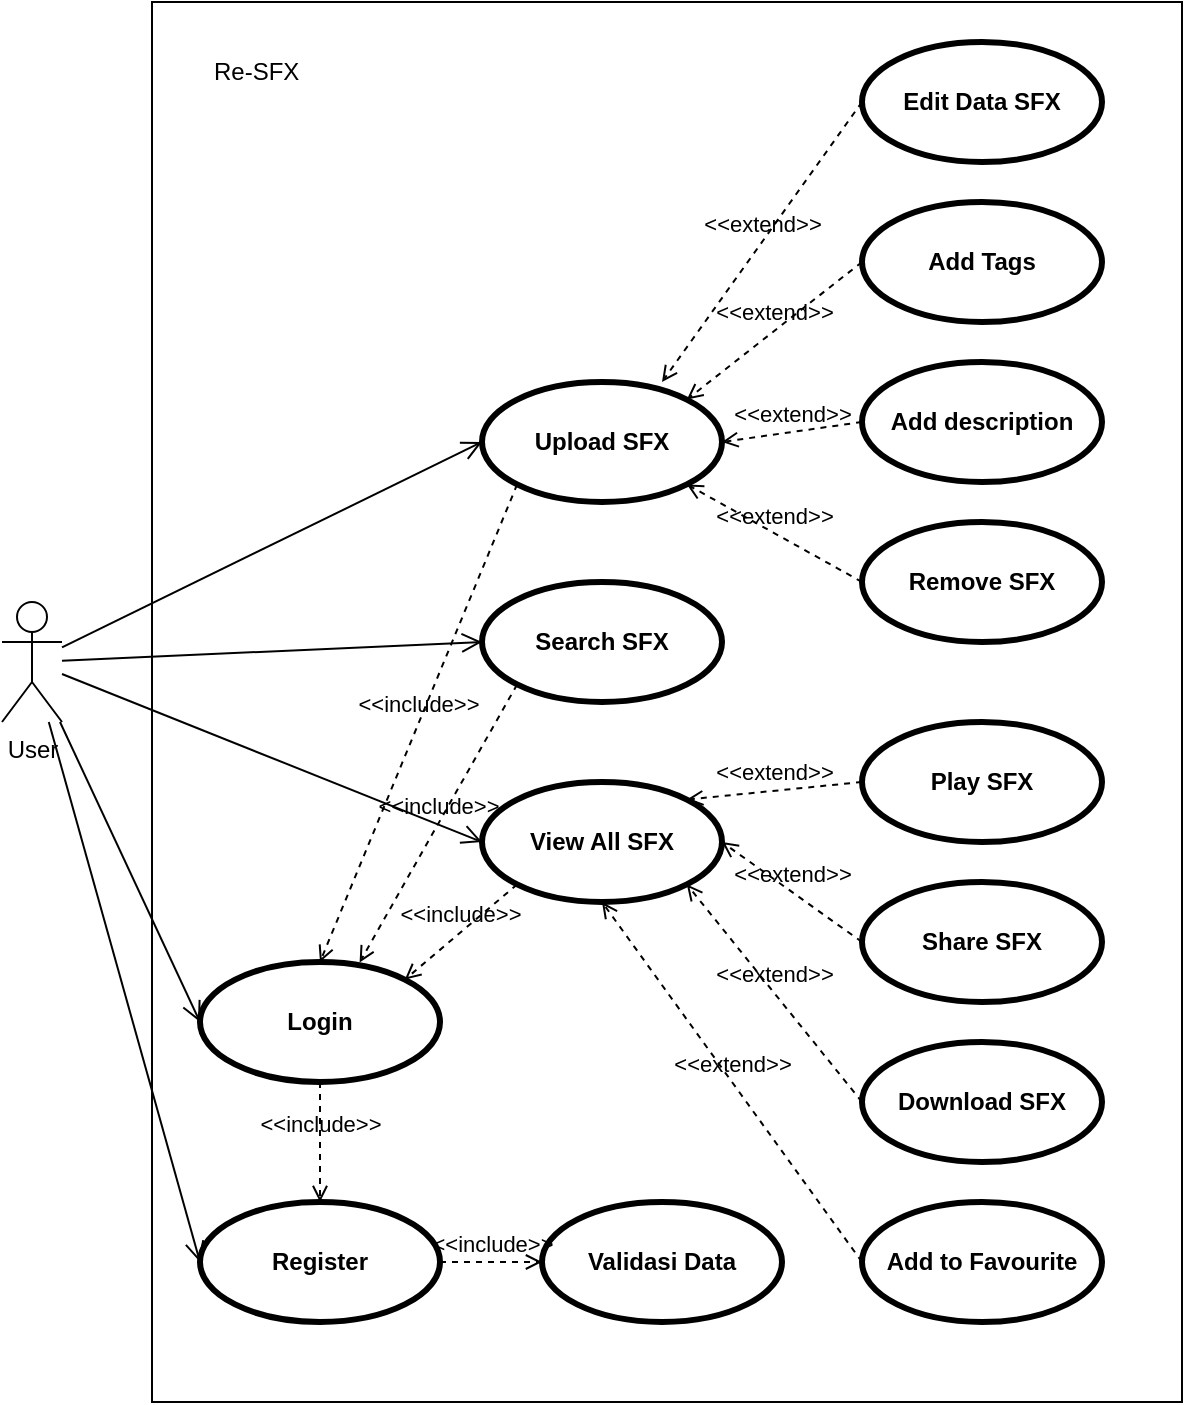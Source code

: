 <mxfile version="22.1.16" type="github" pages="2">
  <diagram name="Use Case Diagram" id="_FnHyHu40F9vVKdBkXFf">
    <mxGraphModel dx="1928" dy="2612" grid="1" gridSize="10" guides="1" tooltips="1" connect="1" arrows="1" fold="1" page="1" pageScale="1" pageWidth="1169" pageHeight="1654" math="0" shadow="0">
      <root>
        <mxCell id="0" />
        <mxCell id="1" parent="0" />
        <mxCell id="FZnKAHAChJolFSwTWyHp-43" value="" style="rounded=0;whiteSpace=wrap;html=1;fillColor=default;" parent="1" vertex="1">
          <mxGeometry x="315" y="-70" width="515" height="700" as="geometry" />
        </mxCell>
        <mxCell id="FZnKAHAChJolFSwTWyHp-1" value="User" style="shape=umlActor;verticalLabelPosition=bottom;verticalAlign=top;html=1;outlineConnect=0;" parent="1" vertex="1">
          <mxGeometry x="240" y="230" width="30" height="60" as="geometry" />
        </mxCell>
        <mxCell id="FZnKAHAChJolFSwTWyHp-5" value="Login" style="shape=ellipse;html=1;strokeWidth=3;fontStyle=1;whiteSpace=wrap;align=center;perimeter=ellipsePerimeter;" parent="1" vertex="1">
          <mxGeometry x="339" y="410" width="120" height="60" as="geometry" />
        </mxCell>
        <mxCell id="FZnKAHAChJolFSwTWyHp-6" value="Register" style="shape=ellipse;html=1;strokeWidth=3;fontStyle=1;whiteSpace=wrap;align=center;perimeter=ellipsePerimeter;" parent="1" vertex="1">
          <mxGeometry x="339" y="530" width="120" height="60" as="geometry" />
        </mxCell>
        <mxCell id="FZnKAHAChJolFSwTWyHp-7" value="Validasi Data" style="shape=ellipse;html=1;strokeWidth=3;fontStyle=1;whiteSpace=wrap;align=center;perimeter=ellipsePerimeter;" parent="1" vertex="1">
          <mxGeometry x="510" y="530" width="120" height="60" as="geometry" />
        </mxCell>
        <mxCell id="FZnKAHAChJolFSwTWyHp-10" value="Upload SFX" style="shape=ellipse;html=1;strokeWidth=3;fontStyle=1;whiteSpace=wrap;align=center;perimeter=ellipsePerimeter;" parent="1" vertex="1">
          <mxGeometry x="480" y="120" width="120" height="60" as="geometry" />
        </mxCell>
        <mxCell id="FZnKAHAChJolFSwTWyHp-11" value="Play SFX" style="shape=ellipse;html=1;strokeWidth=3;fontStyle=1;whiteSpace=wrap;align=center;perimeter=ellipsePerimeter;" parent="1" vertex="1">
          <mxGeometry x="670" y="290" width="120" height="60" as="geometry" />
        </mxCell>
        <mxCell id="FZnKAHAChJolFSwTWyHp-12" value="Download SFX" style="shape=ellipse;html=1;strokeWidth=3;fontStyle=1;whiteSpace=wrap;align=center;perimeter=ellipsePerimeter;" parent="1" vertex="1">
          <mxGeometry x="670" y="450" width="120" height="60" as="geometry" />
        </mxCell>
        <mxCell id="FZnKAHAChJolFSwTWyHp-13" value="Add Tags" style="shape=ellipse;html=1;strokeWidth=3;fontStyle=1;whiteSpace=wrap;align=center;perimeter=ellipsePerimeter;" parent="1" vertex="1">
          <mxGeometry x="670" y="30" width="120" height="60" as="geometry" />
        </mxCell>
        <mxCell id="FZnKAHAChJolFSwTWyHp-14" value="Add description" style="shape=ellipse;html=1;strokeWidth=3;fontStyle=1;whiteSpace=wrap;align=center;perimeter=ellipsePerimeter;" parent="1" vertex="1">
          <mxGeometry x="670" y="110" width="120" height="60" as="geometry" />
        </mxCell>
        <mxCell id="FZnKAHAChJolFSwTWyHp-15" value="Add to Favourite" style="shape=ellipse;html=1;strokeWidth=3;fontStyle=1;whiteSpace=wrap;align=center;perimeter=ellipsePerimeter;" parent="1" vertex="1">
          <mxGeometry x="670" y="530" width="120" height="60" as="geometry" />
        </mxCell>
        <mxCell id="FZnKAHAChJolFSwTWyHp-16" value="Edit Data SFX" style="shape=ellipse;html=1;strokeWidth=3;fontStyle=1;whiteSpace=wrap;align=center;perimeter=ellipsePerimeter;" parent="1" vertex="1">
          <mxGeometry x="670" y="-50" width="120" height="60" as="geometry" />
        </mxCell>
        <mxCell id="FZnKAHAChJolFSwTWyHp-17" value="Remove SFX" style="shape=ellipse;html=1;strokeWidth=3;fontStyle=1;whiteSpace=wrap;align=center;perimeter=ellipsePerimeter;" parent="1" vertex="1">
          <mxGeometry x="670" y="190" width="120" height="60" as="geometry" />
        </mxCell>
        <mxCell id="FZnKAHAChJolFSwTWyHp-18" value="Share SFX" style="shape=ellipse;html=1;strokeWidth=3;fontStyle=1;whiteSpace=wrap;align=center;perimeter=ellipsePerimeter;" parent="1" vertex="1">
          <mxGeometry x="670" y="370" width="120" height="60" as="geometry" />
        </mxCell>
        <mxCell id="FZnKAHAChJolFSwTWyHp-19" value="View All SFX" style="shape=ellipse;html=1;strokeWidth=3;fontStyle=1;whiteSpace=wrap;align=center;perimeter=ellipsePerimeter;" parent="1" vertex="1">
          <mxGeometry x="480" y="320" width="120" height="60" as="geometry" />
        </mxCell>
        <mxCell id="FZnKAHAChJolFSwTWyHp-20" value="Search SFX" style="shape=ellipse;html=1;strokeWidth=3;fontStyle=1;whiteSpace=wrap;align=center;perimeter=ellipsePerimeter;" parent="1" vertex="1">
          <mxGeometry x="480" y="220" width="120" height="60" as="geometry" />
        </mxCell>
        <mxCell id="FZnKAHAChJolFSwTWyHp-21" value="&amp;lt;&amp;lt;include&amp;gt;&amp;gt;" style="html=1;verticalAlign=bottom;labelBackgroundColor=none;endArrow=open;endFill=0;dashed=1;rounded=0;exitX=0;exitY=1;exitDx=0;exitDy=0;entryX=0.5;entryY=0;entryDx=0;entryDy=0;" parent="1" source="FZnKAHAChJolFSwTWyHp-10" target="FZnKAHAChJolFSwTWyHp-5" edge="1">
          <mxGeometry width="160" relative="1" as="geometry">
            <mxPoint x="420" y="210" as="sourcePoint" />
            <mxPoint x="260" y="210" as="targetPoint" />
          </mxGeometry>
        </mxCell>
        <mxCell id="FZnKAHAChJolFSwTWyHp-22" value="&amp;lt;&amp;lt;extend&amp;gt;&amp;gt;" style="html=1;verticalAlign=bottom;labelBackgroundColor=none;endArrow=open;endFill=0;dashed=1;rounded=0;exitX=0;exitY=0.5;exitDx=0;exitDy=0;entryX=1;entryY=0;entryDx=0;entryDy=0;" parent="1" source="FZnKAHAChJolFSwTWyHp-13" target="FZnKAHAChJolFSwTWyHp-10" edge="1">
          <mxGeometry width="160" relative="1" as="geometry">
            <mxPoint x="420" y="160" as="sourcePoint" />
            <mxPoint x="260" y="160" as="targetPoint" />
          </mxGeometry>
        </mxCell>
        <mxCell id="FZnKAHAChJolFSwTWyHp-24" value="" style="endArrow=open;startArrow=none;endFill=0;startFill=0;endSize=8;html=1;verticalAlign=bottom;labelBackgroundColor=none;strokeWidth=1;rounded=0;entryX=0;entryY=0.5;entryDx=0;entryDy=0;" parent="1" source="FZnKAHAChJolFSwTWyHp-1" target="FZnKAHAChJolFSwTWyHp-10" edge="1">
          <mxGeometry width="160" relative="1" as="geometry">
            <mxPoint x="280" y="240" as="sourcePoint" />
            <mxPoint x="440" y="240" as="targetPoint" />
          </mxGeometry>
        </mxCell>
        <mxCell id="FZnKAHAChJolFSwTWyHp-25" value="" style="endArrow=open;startArrow=none;endFill=0;startFill=0;endSize=8;html=1;verticalAlign=bottom;labelBackgroundColor=none;strokeWidth=1;rounded=0;entryX=0;entryY=0.5;entryDx=0;entryDy=0;" parent="1" source="FZnKAHAChJolFSwTWyHp-1" target="FZnKAHAChJolFSwTWyHp-20" edge="1">
          <mxGeometry width="160" relative="1" as="geometry">
            <mxPoint x="250" y="306" as="sourcePoint" />
            <mxPoint x="529" y="230" as="targetPoint" />
          </mxGeometry>
        </mxCell>
        <mxCell id="FZnKAHAChJolFSwTWyHp-26" value="" style="endArrow=open;startArrow=none;endFill=0;startFill=0;endSize=8;html=1;verticalAlign=bottom;labelBackgroundColor=none;strokeWidth=1;rounded=0;entryX=0;entryY=0.5;entryDx=0;entryDy=0;" parent="1" source="FZnKAHAChJolFSwTWyHp-1" target="FZnKAHAChJolFSwTWyHp-19" edge="1">
          <mxGeometry width="160" relative="1" as="geometry">
            <mxPoint x="280" y="240" as="sourcePoint" />
            <mxPoint x="440" y="240" as="targetPoint" />
          </mxGeometry>
        </mxCell>
        <mxCell id="FZnKAHAChJolFSwTWyHp-27" value="" style="endArrow=open;startArrow=none;endFill=0;startFill=0;endSize=8;html=1;verticalAlign=bottom;labelBackgroundColor=none;strokeWidth=1;rounded=0;entryX=0;entryY=0.5;entryDx=0;entryDy=0;" parent="1" source="FZnKAHAChJolFSwTWyHp-1" target="FZnKAHAChJolFSwTWyHp-5" edge="1">
          <mxGeometry width="160" relative="1" as="geometry">
            <mxPoint x="250" y="317" as="sourcePoint" />
            <mxPoint x="519" y="450" as="targetPoint" />
          </mxGeometry>
        </mxCell>
        <mxCell id="FZnKAHAChJolFSwTWyHp-28" value="" style="endArrow=open;startArrow=none;endFill=0;startFill=0;endSize=8;html=1;verticalAlign=bottom;labelBackgroundColor=none;strokeWidth=1;rounded=0;entryX=0;entryY=0.5;entryDx=0;entryDy=0;" parent="1" source="FZnKAHAChJolFSwTWyHp-1" target="FZnKAHAChJolFSwTWyHp-6" edge="1">
          <mxGeometry width="160" relative="1" as="geometry">
            <mxPoint x="250" y="328" as="sourcePoint" />
            <mxPoint x="349" y="450" as="targetPoint" />
          </mxGeometry>
        </mxCell>
        <mxCell id="FZnKAHAChJolFSwTWyHp-29" value="&amp;lt;&amp;lt;include&amp;gt;&amp;gt;" style="html=1;verticalAlign=bottom;labelBackgroundColor=none;endArrow=open;endFill=0;dashed=1;rounded=0;exitX=0;exitY=1;exitDx=0;exitDy=0;entryX=0.665;entryY=0.004;entryDx=0;entryDy=0;entryPerimeter=0;" parent="1" source="FZnKAHAChJolFSwTWyHp-20" target="FZnKAHAChJolFSwTWyHp-5" edge="1">
          <mxGeometry width="160" relative="1" as="geometry">
            <mxPoint x="547" y="251" as="sourcePoint" />
            <mxPoint x="409" y="420" as="targetPoint" />
          </mxGeometry>
        </mxCell>
        <mxCell id="FZnKAHAChJolFSwTWyHp-30" value="&amp;lt;&amp;lt;include&amp;gt;&amp;gt;" style="html=1;verticalAlign=bottom;labelBackgroundColor=none;endArrow=open;endFill=0;dashed=1;rounded=0;exitX=0;exitY=1;exitDx=0;exitDy=0;entryX=1;entryY=0;entryDx=0;entryDy=0;" parent="1" source="FZnKAHAChJolFSwTWyHp-19" target="FZnKAHAChJolFSwTWyHp-5" edge="1">
          <mxGeometry width="160" relative="1" as="geometry">
            <mxPoint x="537" y="281" as="sourcePoint" />
            <mxPoint x="450" y="410" as="targetPoint" />
          </mxGeometry>
        </mxCell>
        <mxCell id="FZnKAHAChJolFSwTWyHp-31" value="&amp;lt;&amp;lt;extend&amp;gt;&amp;gt;" style="html=1;verticalAlign=bottom;labelBackgroundColor=none;endArrow=open;endFill=0;dashed=1;rounded=0;exitX=0;exitY=0.5;exitDx=0;exitDy=0;entryX=1;entryY=0.5;entryDx=0;entryDy=0;" parent="1" source="FZnKAHAChJolFSwTWyHp-14" target="FZnKAHAChJolFSwTWyHp-10" edge="1">
          <mxGeometry width="160" relative="1" as="geometry">
            <mxPoint x="700" y="120" as="sourcePoint" />
            <mxPoint x="593" y="159" as="targetPoint" />
          </mxGeometry>
        </mxCell>
        <mxCell id="FZnKAHAChJolFSwTWyHp-32" value="&amp;lt;&amp;lt;include&amp;gt;&amp;gt;" style="html=1;verticalAlign=bottom;labelBackgroundColor=none;endArrow=open;endFill=0;dashed=1;rounded=0;entryX=0.5;entryY=0;entryDx=0;entryDy=0;exitX=0.5;exitY=1;exitDx=0;exitDy=0;" parent="1" source="FZnKAHAChJolFSwTWyHp-5" target="FZnKAHAChJolFSwTWyHp-6" edge="1">
          <mxGeometry width="160" relative="1" as="geometry">
            <mxPoint x="550" y="470" as="sourcePoint" />
            <mxPoint x="409" y="420" as="targetPoint" />
          </mxGeometry>
        </mxCell>
        <mxCell id="FZnKAHAChJolFSwTWyHp-33" value="&amp;lt;&amp;lt;include&amp;gt;&amp;gt;" style="html=1;verticalAlign=bottom;labelBackgroundColor=none;endArrow=open;endFill=0;dashed=1;rounded=0;exitX=1;exitY=0.5;exitDx=0;exitDy=0;entryX=0;entryY=0.5;entryDx=0;entryDy=0;" parent="1" source="FZnKAHAChJolFSwTWyHp-6" target="FZnKAHAChJolFSwTWyHp-7" edge="1">
          <mxGeometry width="160" relative="1" as="geometry">
            <mxPoint x="510" y="520" as="sourcePoint" />
            <mxPoint x="500" y="590" as="targetPoint" />
          </mxGeometry>
        </mxCell>
        <mxCell id="FZnKAHAChJolFSwTWyHp-34" value="&amp;lt;&amp;lt;extend&amp;gt;&amp;gt;" style="html=1;verticalAlign=bottom;labelBackgroundColor=none;endArrow=open;endFill=0;dashed=1;rounded=0;exitX=0;exitY=0.5;exitDx=0;exitDy=0;entryX=0.75;entryY=0;entryDx=0;entryDy=0;entryPerimeter=0;" parent="1" source="FZnKAHAChJolFSwTWyHp-16" target="FZnKAHAChJolFSwTWyHp-10" edge="1">
          <mxGeometry width="160" relative="1" as="geometry">
            <mxPoint x="680" y="70" as="sourcePoint" />
            <mxPoint x="592" y="139" as="targetPoint" />
          </mxGeometry>
        </mxCell>
        <mxCell id="FZnKAHAChJolFSwTWyHp-35" value="&amp;lt;&amp;lt;extend&amp;gt;&amp;gt;" style="html=1;verticalAlign=bottom;labelBackgroundColor=none;endArrow=open;endFill=0;dashed=1;rounded=0;exitX=0;exitY=0.5;exitDx=0;exitDy=0;entryX=1;entryY=1;entryDx=0;entryDy=0;" parent="1" source="FZnKAHAChJolFSwTWyHp-17" target="FZnKAHAChJolFSwTWyHp-10" edge="1">
          <mxGeometry width="160" relative="1" as="geometry">
            <mxPoint x="680" y="150" as="sourcePoint" />
            <mxPoint x="610" y="160" as="targetPoint" />
          </mxGeometry>
        </mxCell>
        <mxCell id="FZnKAHAChJolFSwTWyHp-36" value="&amp;lt;&amp;lt;extend&amp;gt;&amp;gt;" style="html=1;verticalAlign=bottom;labelBackgroundColor=none;endArrow=open;endFill=0;dashed=1;rounded=0;exitX=0;exitY=0.5;exitDx=0;exitDy=0;entryX=1;entryY=0;entryDx=0;entryDy=0;" parent="1" source="FZnKAHAChJolFSwTWyHp-11" target="FZnKAHAChJolFSwTWyHp-19" edge="1">
          <mxGeometry width="160" relative="1" as="geometry">
            <mxPoint x="680" y="70" as="sourcePoint" />
            <mxPoint x="592" y="139" as="targetPoint" />
          </mxGeometry>
        </mxCell>
        <mxCell id="FZnKAHAChJolFSwTWyHp-37" value="&amp;lt;&amp;lt;extend&amp;gt;&amp;gt;" style="html=1;verticalAlign=bottom;labelBackgroundColor=none;endArrow=open;endFill=0;dashed=1;rounded=0;exitX=0;exitY=0.5;exitDx=0;exitDy=0;entryX=1;entryY=0.5;entryDx=0;entryDy=0;" parent="1" source="FZnKAHAChJolFSwTWyHp-18" target="FZnKAHAChJolFSwTWyHp-19" edge="1">
          <mxGeometry width="160" relative="1" as="geometry">
            <mxPoint x="680" y="320" as="sourcePoint" />
            <mxPoint x="593" y="339" as="targetPoint" />
          </mxGeometry>
        </mxCell>
        <mxCell id="FZnKAHAChJolFSwTWyHp-38" value="&amp;lt;&amp;lt;extend&amp;gt;&amp;gt;" style="html=1;verticalAlign=bottom;labelBackgroundColor=none;endArrow=open;endFill=0;dashed=1;rounded=0;entryX=1;entryY=1;entryDx=0;entryDy=0;exitX=0;exitY=0.5;exitDx=0;exitDy=0;" parent="1" source="FZnKAHAChJolFSwTWyHp-12" target="FZnKAHAChJolFSwTWyHp-19" edge="1">
          <mxGeometry width="160" relative="1" as="geometry">
            <mxPoint x="680" y="400" as="sourcePoint" />
            <mxPoint x="610" y="360" as="targetPoint" />
          </mxGeometry>
        </mxCell>
        <mxCell id="FZnKAHAChJolFSwTWyHp-39" value="&amp;lt;&amp;lt;extend&amp;gt;&amp;gt;" style="html=1;verticalAlign=bottom;labelBackgroundColor=none;endArrow=open;endFill=0;dashed=1;rounded=0;entryX=0.5;entryY=1;entryDx=0;entryDy=0;exitX=0;exitY=0.5;exitDx=0;exitDy=0;" parent="1" source="FZnKAHAChJolFSwTWyHp-15" target="FZnKAHAChJolFSwTWyHp-19" edge="1">
          <mxGeometry width="160" relative="1" as="geometry">
            <mxPoint x="680" y="480" as="sourcePoint" />
            <mxPoint x="592" y="381" as="targetPoint" />
          </mxGeometry>
        </mxCell>
        <mxCell id="FZnKAHAChJolFSwTWyHp-45" value="Re-SFX&amp;nbsp;" style="text;strokeColor=none;align=center;fillColor=none;html=1;verticalAlign=middle;whiteSpace=wrap;rounded=0;" parent="1" vertex="1">
          <mxGeometry x="339" y="-50" width="60" height="30" as="geometry" />
        </mxCell>
      </root>
    </mxGraphModel>
  </diagram>
  <diagram id="X-o54jJXnpy0lRvDTPty" name="Acitivity Diagram">
    <mxGraphModel dx="964" dy="1329" grid="1" gridSize="10" guides="1" tooltips="1" connect="1" arrows="1" fold="1" page="1" pageScale="1" pageWidth="1100" pageHeight="850" math="0" shadow="0">
      <root>
        <mxCell id="0" />
        <mxCell id="1" parent="0" />
        <mxCell id="lkhdZQPyH7eRF5v3a6Mk-1" value="" style="strokeWidth=2;html=1;shape=mxgraph.flowchart.start_2;whiteSpace=wrap;" vertex="1" parent="1">
          <mxGeometry x="170" y="-20" width="40" height="40" as="geometry" />
        </mxCell>
        <mxCell id="lkhdZQPyH7eRF5v3a6Mk-3" value="" style="shape=ellipse;html=1;dashed=0;whiteSpace=wrap;aspect=fixed;strokeWidth=5;perimeter=ellipsePerimeter;" vertex="1" parent="1">
          <mxGeometry x="170" y="530" width="40" height="40" as="geometry" />
        </mxCell>
        <mxCell id="lkhdZQPyH7eRF5v3a6Mk-6" value="" style="rhombus;whiteSpace=wrap;html=1;" vertex="1" parent="1">
          <mxGeometry x="182.5" y="70" width="15" height="30" as="geometry" />
        </mxCell>
        <mxCell id="lkhdZQPyH7eRF5v3a6Mk-7" value="Input username and password" style="rounded=1;whiteSpace=wrap;html=1;" vertex="1" parent="1">
          <mxGeometry x="120" y="270" width="140" height="50" as="geometry" />
        </mxCell>
        <mxCell id="ORejQCSZDQkYW8F9jk1t-1" value="[have an account]" style="html=1;verticalAlign=bottom;labelBackgroundColor=none;endArrow=open;endFill=0;dashed=0;rounded=0;exitX=0.5;exitY=1;exitDx=0;exitDy=0;entryX=0.5;entryY=0;entryDx=0;entryDy=0;" edge="1" parent="1" source="lkhdZQPyH7eRF5v3a6Mk-6" target="lkhdZQPyH7eRF5v3a6Mk-7">
          <mxGeometry x="-0.024" y="-51" width="160" relative="1" as="geometry">
            <mxPoint x="415" y="310" as="sourcePoint" />
            <mxPoint x="575" y="310" as="targetPoint" />
            <mxPoint as="offset" />
          </mxGeometry>
        </mxCell>
        <mxCell id="ORejQCSZDQkYW8F9jk1t-2" value="Register" style="rounded=1;whiteSpace=wrap;html=1;" vertex="1" parent="1">
          <mxGeometry x="325" y="60" width="140" height="50" as="geometry" />
        </mxCell>
        <mxCell id="ORejQCSZDQkYW8F9jk1t-3" value="" style="rhombus;whiteSpace=wrap;html=1;" vertex="1" parent="1">
          <mxGeometry x="182.5" y="350" width="15" height="30" as="geometry" />
        </mxCell>
        <mxCell id="ORejQCSZDQkYW8F9jk1t-4" value="" style="html=1;verticalAlign=bottom;labelBackgroundColor=none;endArrow=open;endFill=0;dashed=0;rounded=0;exitX=0.5;exitY=1;exitDx=0;exitDy=0;entryX=0.5;entryY=0;entryDx=0;entryDy=0;" edge="1" parent="1" source="lkhdZQPyH7eRF5v3a6Mk-7" target="ORejQCSZDQkYW8F9jk1t-3">
          <mxGeometry x="0.25" y="-50" width="160" relative="1" as="geometry">
            <mxPoint x="250" y="390" as="sourcePoint" />
            <mxPoint x="250" y="480" as="targetPoint" />
            <mxPoint as="offset" />
          </mxGeometry>
        </mxCell>
        <mxCell id="ORejQCSZDQkYW8F9jk1t-5" value="[verified]" style="html=1;verticalAlign=bottom;labelBackgroundColor=none;endArrow=open;endFill=0;dashed=0;rounded=0;exitX=0.5;exitY=1;exitDx=0;exitDy=0;entryX=0.5;entryY=0;entryDx=0;entryDy=0;" edge="1" parent="1" source="ORejQCSZDQkYW8F9jk1t-3" target="ORejQCSZDQkYW8F9jk1t-6">
          <mxGeometry y="-30" width="160" relative="1" as="geometry">
            <mxPoint x="189.8" y="410" as="sourcePoint" />
            <mxPoint x="190" y="430" as="targetPoint" />
            <mxPoint as="offset" />
          </mxGeometry>
        </mxCell>
        <mxCell id="ORejQCSZDQkYW8F9jk1t-6" value="View all SFX" style="rounded=1;whiteSpace=wrap;html=1;" vertex="1" parent="1">
          <mxGeometry x="120" y="430" width="140" height="50" as="geometry" />
        </mxCell>
        <mxCell id="ORejQCSZDQkYW8F9jk1t-7" value="" style="html=1;verticalAlign=bottom;labelBackgroundColor=none;endArrow=open;endFill=0;dashed=0;rounded=0;exitX=0.5;exitY=1;exitDx=0;exitDy=0;entryX=0.5;entryY=0;entryDx=0;entryDy=0;exitPerimeter=0;" edge="1" parent="1" source="lkhdZQPyH7eRF5v3a6Mk-1" target="lkhdZQPyH7eRF5v3a6Mk-6">
          <mxGeometry x="0.25" y="-50" width="160" relative="1" as="geometry">
            <mxPoint x="209.6" y="20" as="sourcePoint" />
            <mxPoint x="209.6" y="50" as="targetPoint" />
            <mxPoint as="offset" />
          </mxGeometry>
        </mxCell>
        <mxCell id="ORejQCSZDQkYW8F9jk1t-8" value="" style="html=1;verticalAlign=bottom;labelBackgroundColor=none;endArrow=open;endFill=0;dashed=0;rounded=0;exitX=0.5;exitY=1;exitDx=0;exitDy=0;entryX=0.5;entryY=0;entryDx=0;entryDy=0;" edge="1" parent="1" source="ORejQCSZDQkYW8F9jk1t-6" target="lkhdZQPyH7eRF5v3a6Mk-3">
          <mxGeometry x="0.25" y="-50" width="160" relative="1" as="geometry">
            <mxPoint x="320" y="445" as="sourcePoint" />
            <mxPoint x="320" y="495" as="targetPoint" />
            <mxPoint as="offset" />
          </mxGeometry>
        </mxCell>
        <mxCell id="ORejQCSZDQkYW8F9jk1t-9" value="[don&#39;t have an account]" style="html=1;verticalAlign=bottom;labelBackgroundColor=none;endArrow=open;endFill=0;dashed=0;rounded=0;exitX=1;exitY=0.5;exitDx=0;exitDy=0;entryX=0;entryY=0.5;entryDx=0;entryDy=0;" edge="1" parent="1" source="lkhdZQPyH7eRF5v3a6Mk-6" target="ORejQCSZDQkYW8F9jk1t-2">
          <mxGeometry x="0.018" y="5" width="160" relative="1" as="geometry">
            <mxPoint x="200" y="110" as="sourcePoint" />
            <mxPoint x="200" y="160" as="targetPoint" />
            <mxPoint as="offset" />
          </mxGeometry>
        </mxCell>
        <mxCell id="ORejQCSZDQkYW8F9jk1t-10" value="Input username, email , and password" style="rounded=1;whiteSpace=wrap;html=1;" vertex="1" parent="1">
          <mxGeometry x="310" y="150" width="170" height="50" as="geometry" />
        </mxCell>
        <mxCell id="ORejQCSZDQkYW8F9jk1t-11" value="" style="html=1;verticalAlign=bottom;labelBackgroundColor=none;endArrow=open;endFill=0;dashed=0;rounded=0;exitX=0.5;exitY=1;exitDx=0;exitDy=0;entryX=0.5;entryY=0;entryDx=0;entryDy=0;" edge="1" parent="1" source="ORejQCSZDQkYW8F9jk1t-2" target="ORejQCSZDQkYW8F9jk1t-10">
          <mxGeometry x="0.25" y="-50" width="160" relative="1" as="geometry">
            <mxPoint x="360" y="250" as="sourcePoint" />
            <mxPoint x="360" y="280" as="targetPoint" />
            <mxPoint as="offset" />
          </mxGeometry>
        </mxCell>
        <mxCell id="ORejQCSZDQkYW8F9jk1t-12" value="[error]" style="html=1;verticalAlign=bottom;labelBackgroundColor=none;endArrow=open;endFill=0;dashed=0;rounded=0;exitX=1;exitY=0.5;exitDx=0;exitDy=0;entryX=1;entryY=0.5;entryDx=0;entryDy=0;" edge="1" parent="1" source="ORejQCSZDQkYW8F9jk1t-3" target="lkhdZQPyH7eRF5v3a6Mk-7">
          <mxGeometry x="-0.507" y="5" width="160" relative="1" as="geometry">
            <mxPoint x="270" y="360" as="sourcePoint" />
            <mxPoint x="270" y="410" as="targetPoint" />
            <mxPoint as="offset" />
            <Array as="points">
              <mxPoint x="280" y="365" />
              <mxPoint x="280" y="295" />
            </Array>
          </mxGeometry>
        </mxCell>
        <mxCell id="ORejQCSZDQkYW8F9jk1t-13" value="" style="rhombus;whiteSpace=wrap;html=1;" vertex="1" parent="1">
          <mxGeometry x="387.5" y="230" width="15" height="30" as="geometry" />
        </mxCell>
        <mxCell id="ORejQCSZDQkYW8F9jk1t-14" value="" style="html=1;verticalAlign=bottom;labelBackgroundColor=none;endArrow=open;endFill=0;dashed=0;rounded=0;exitX=0.5;exitY=1;exitDx=0;exitDy=0;entryX=0.5;entryY=0;entryDx=0;entryDy=0;" edge="1" parent="1" source="ORejQCSZDQkYW8F9jk1t-10" target="ORejQCSZDQkYW8F9jk1t-13">
          <mxGeometry x="0.25" y="-50" width="160" relative="1" as="geometry">
            <mxPoint x="330" y="340" as="sourcePoint" />
            <mxPoint x="330" y="370" as="targetPoint" />
            <mxPoint as="offset" />
          </mxGeometry>
        </mxCell>
        <mxCell id="ORejQCSZDQkYW8F9jk1t-15" value="[verified]" style="html=1;verticalAlign=bottom;labelBackgroundColor=none;endArrow=open;endFill=0;dashed=0;rounded=0;exitX=0;exitY=0.5;exitDx=0;exitDy=0;entryX=0.5;entryY=0;entryDx=0;entryDy=0;" edge="1" parent="1" source="ORejQCSZDQkYW8F9jk1t-13" target="lkhdZQPyH7eRF5v3a6Mk-7">
          <mxGeometry x="-0.034" y="-5" width="160" relative="1" as="geometry">
            <mxPoint x="340" y="240" as="sourcePoint" />
            <mxPoint x="340" y="290" as="targetPoint" />
            <mxPoint as="offset" />
            <Array as="points">
              <mxPoint x="190" y="245" />
            </Array>
          </mxGeometry>
        </mxCell>
        <mxCell id="ORejQCSZDQkYW8F9jk1t-16" value="[username already exist]" style="html=1;verticalAlign=bottom;labelBackgroundColor=none;endArrow=open;endFill=0;dashed=0;rounded=0;exitX=1;exitY=0.5;exitDx=0;exitDy=0;entryX=1;entryY=0.5;entryDx=0;entryDy=0;" edge="1" parent="1" source="ORejQCSZDQkYW8F9jk1t-13" target="ORejQCSZDQkYW8F9jk1t-10">
          <mxGeometry x="-0.507" y="5" width="160" relative="1" as="geometry">
            <mxPoint x="430" y="250" as="sourcePoint" />
            <mxPoint x="492" y="180" as="targetPoint" />
            <mxPoint as="offset" />
            <Array as="points">
              <mxPoint x="530" y="245" />
              <mxPoint x="530" y="175" />
            </Array>
          </mxGeometry>
        </mxCell>
        <mxCell id="rcbMxeLNNXhaSHYTBL-8-1" value="" style="strokeWidth=2;html=1;shape=mxgraph.flowchart.start_2;whiteSpace=wrap;" vertex="1" parent="1">
          <mxGeometry x="720" y="-20" width="40" height="40" as="geometry" />
        </mxCell>
        <mxCell id="rcbMxeLNNXhaSHYTBL-8-2" value="Browse and select mp3/wav file locally" style="rounded=1;whiteSpace=wrap;html=1;" vertex="1" parent="1">
          <mxGeometry x="670" y="60" width="140" height="50" as="geometry" />
        </mxCell>
        <mxCell id="rcbMxeLNNXhaSHYTBL-8-3" value="" style="html=1;verticalAlign=bottom;labelBackgroundColor=none;endArrow=open;endFill=0;dashed=0;rounded=0;exitX=0.5;exitY=1;exitDx=0;exitDy=0;entryX=0.5;entryY=0;entryDx=0;entryDy=0;exitPerimeter=0;" edge="1" parent="1" source="rcbMxeLNNXhaSHYTBL-8-1" target="rcbMxeLNNXhaSHYTBL-8-2">
          <mxGeometry x="0.25" y="-50" width="160" relative="1" as="geometry">
            <mxPoint x="640" y="60" as="sourcePoint" />
            <mxPoint x="640" y="110" as="targetPoint" />
            <mxPoint as="offset" />
          </mxGeometry>
        </mxCell>
        <mxCell id="rcbMxeLNNXhaSHYTBL-8-4" value="" style="rhombus;whiteSpace=wrap;html=1;" vertex="1" parent="1">
          <mxGeometry x="732.5" y="140" width="15" height="30" as="geometry" />
        </mxCell>
        <mxCell id="rcbMxeLNNXhaSHYTBL-8-6" value="" style="html=1;verticalAlign=bottom;labelBackgroundColor=none;endArrow=open;endFill=0;dashed=0;rounded=0;exitX=0.5;exitY=1;exitDx=0;exitDy=0;entryX=0.5;entryY=0;entryDx=0;entryDy=0;" edge="1" parent="1" source="rcbMxeLNNXhaSHYTBL-8-2" target="rcbMxeLNNXhaSHYTBL-8-4">
          <mxGeometry x="0.25" y="-50" width="160" relative="1" as="geometry">
            <mxPoint x="860" y="80" as="sourcePoint" />
            <mxPoint x="860" y="120" as="targetPoint" />
            <mxPoint as="offset" />
          </mxGeometry>
        </mxCell>
        <mxCell id="rcbMxeLNNXhaSHYTBL-8-8" value="[confirmed format]" style="html=1;verticalAlign=bottom;labelBackgroundColor=none;endArrow=open;endFill=0;dashed=0;rounded=0;exitX=0.5;exitY=1;exitDx=0;exitDy=0;entryX=0.5;entryY=0;entryDx=0;entryDy=0;" edge="1" parent="1" source="rcbMxeLNNXhaSHYTBL-8-4" target="rcbMxeLNNXhaSHYTBL-8-10">
          <mxGeometry x="-0.024" y="-51" width="160" relative="1" as="geometry">
            <mxPoint x="747.5" y="190" as="sourcePoint" />
            <mxPoint x="740" y="220" as="targetPoint" />
            <mxPoint as="offset" />
          </mxGeometry>
        </mxCell>
        <mxCell id="rcbMxeLNNXhaSHYTBL-8-9" value="[wrong audio format]" style="html=1;verticalAlign=bottom;labelBackgroundColor=none;endArrow=open;endFill=0;dashed=0;rounded=0;exitX=1;exitY=0.5;exitDx=0;exitDy=0;entryX=1;entryY=0.5;entryDx=0;entryDy=0;" edge="1" parent="1" source="rcbMxeLNNXhaSHYTBL-8-4" target="rcbMxeLNNXhaSHYTBL-8-2">
          <mxGeometry x="-0.507" y="5" width="160" relative="1" as="geometry">
            <mxPoint x="810" y="160" as="sourcePoint" />
            <mxPoint x="887" y="90" as="targetPoint" />
            <mxPoint as="offset" />
            <Array as="points">
              <mxPoint x="870" y="155" />
              <mxPoint x="870" y="85" />
            </Array>
          </mxGeometry>
        </mxCell>
        <mxCell id="rcbMxeLNNXhaSHYTBL-8-10" value="Input audio name and description" style="rounded=1;whiteSpace=wrap;html=1;" vertex="1" parent="1">
          <mxGeometry x="670" y="210" width="140" height="50" as="geometry" />
        </mxCell>
        <mxCell id="rcbMxeLNNXhaSHYTBL-8-12" value="" style="rhombus;whiteSpace=wrap;html=1;" vertex="1" parent="1">
          <mxGeometry x="732.5" y="290" width="15" height="30" as="geometry" />
        </mxCell>
        <mxCell id="rcbMxeLNNXhaSHYTBL-8-13" value="" style="html=1;verticalAlign=bottom;labelBackgroundColor=none;endArrow=open;endFill=0;dashed=0;rounded=0;exitX=0.5;exitY=1;exitDx=0;exitDy=0;entryX=0.5;entryY=0;entryDx=0;entryDy=0;" edge="1" parent="1" target="rcbMxeLNNXhaSHYTBL-8-12" source="rcbMxeLNNXhaSHYTBL-8-10">
          <mxGeometry x="0.25" y="-50" width="160" relative="1" as="geometry">
            <mxPoint x="740" y="280" as="sourcePoint" />
            <mxPoint x="860" y="290" as="targetPoint" />
            <mxPoint as="offset" />
          </mxGeometry>
        </mxCell>
        <mxCell id="rcbMxeLNNXhaSHYTBL-8-15" value="[add tags]" style="html=1;verticalAlign=bottom;labelBackgroundColor=none;endArrow=open;endFill=0;dashed=0;rounded=0;exitX=0.5;exitY=1;exitDx=0;exitDy=0;" edge="1" parent="1" source="rcbMxeLNNXhaSHYTBL-8-12">
          <mxGeometry x="0.004" y="-30" width="160" relative="1" as="geometry">
            <mxPoint x="739.79" y="340" as="sourcePoint" />
            <mxPoint x="740" y="360" as="targetPoint" />
            <mxPoint as="offset" />
          </mxGeometry>
        </mxCell>
        <mxCell id="rcbMxeLNNXhaSHYTBL-8-16" value="[no tags]" style="html=1;verticalAlign=bottom;labelBackgroundColor=none;endArrow=open;endFill=0;dashed=0;rounded=0;exitX=1;exitY=0.5;exitDx=0;exitDy=0;" edge="1" parent="1" source="rcbMxeLNNXhaSHYTBL-8-12">
          <mxGeometry x="-0.081" y="5" width="160" relative="1" as="geometry">
            <mxPoint x="750" y="330" as="sourcePoint" />
            <mxPoint x="840" y="305" as="targetPoint" />
            <mxPoint as="offset" />
          </mxGeometry>
        </mxCell>
      </root>
    </mxGraphModel>
  </diagram>
</mxfile>
